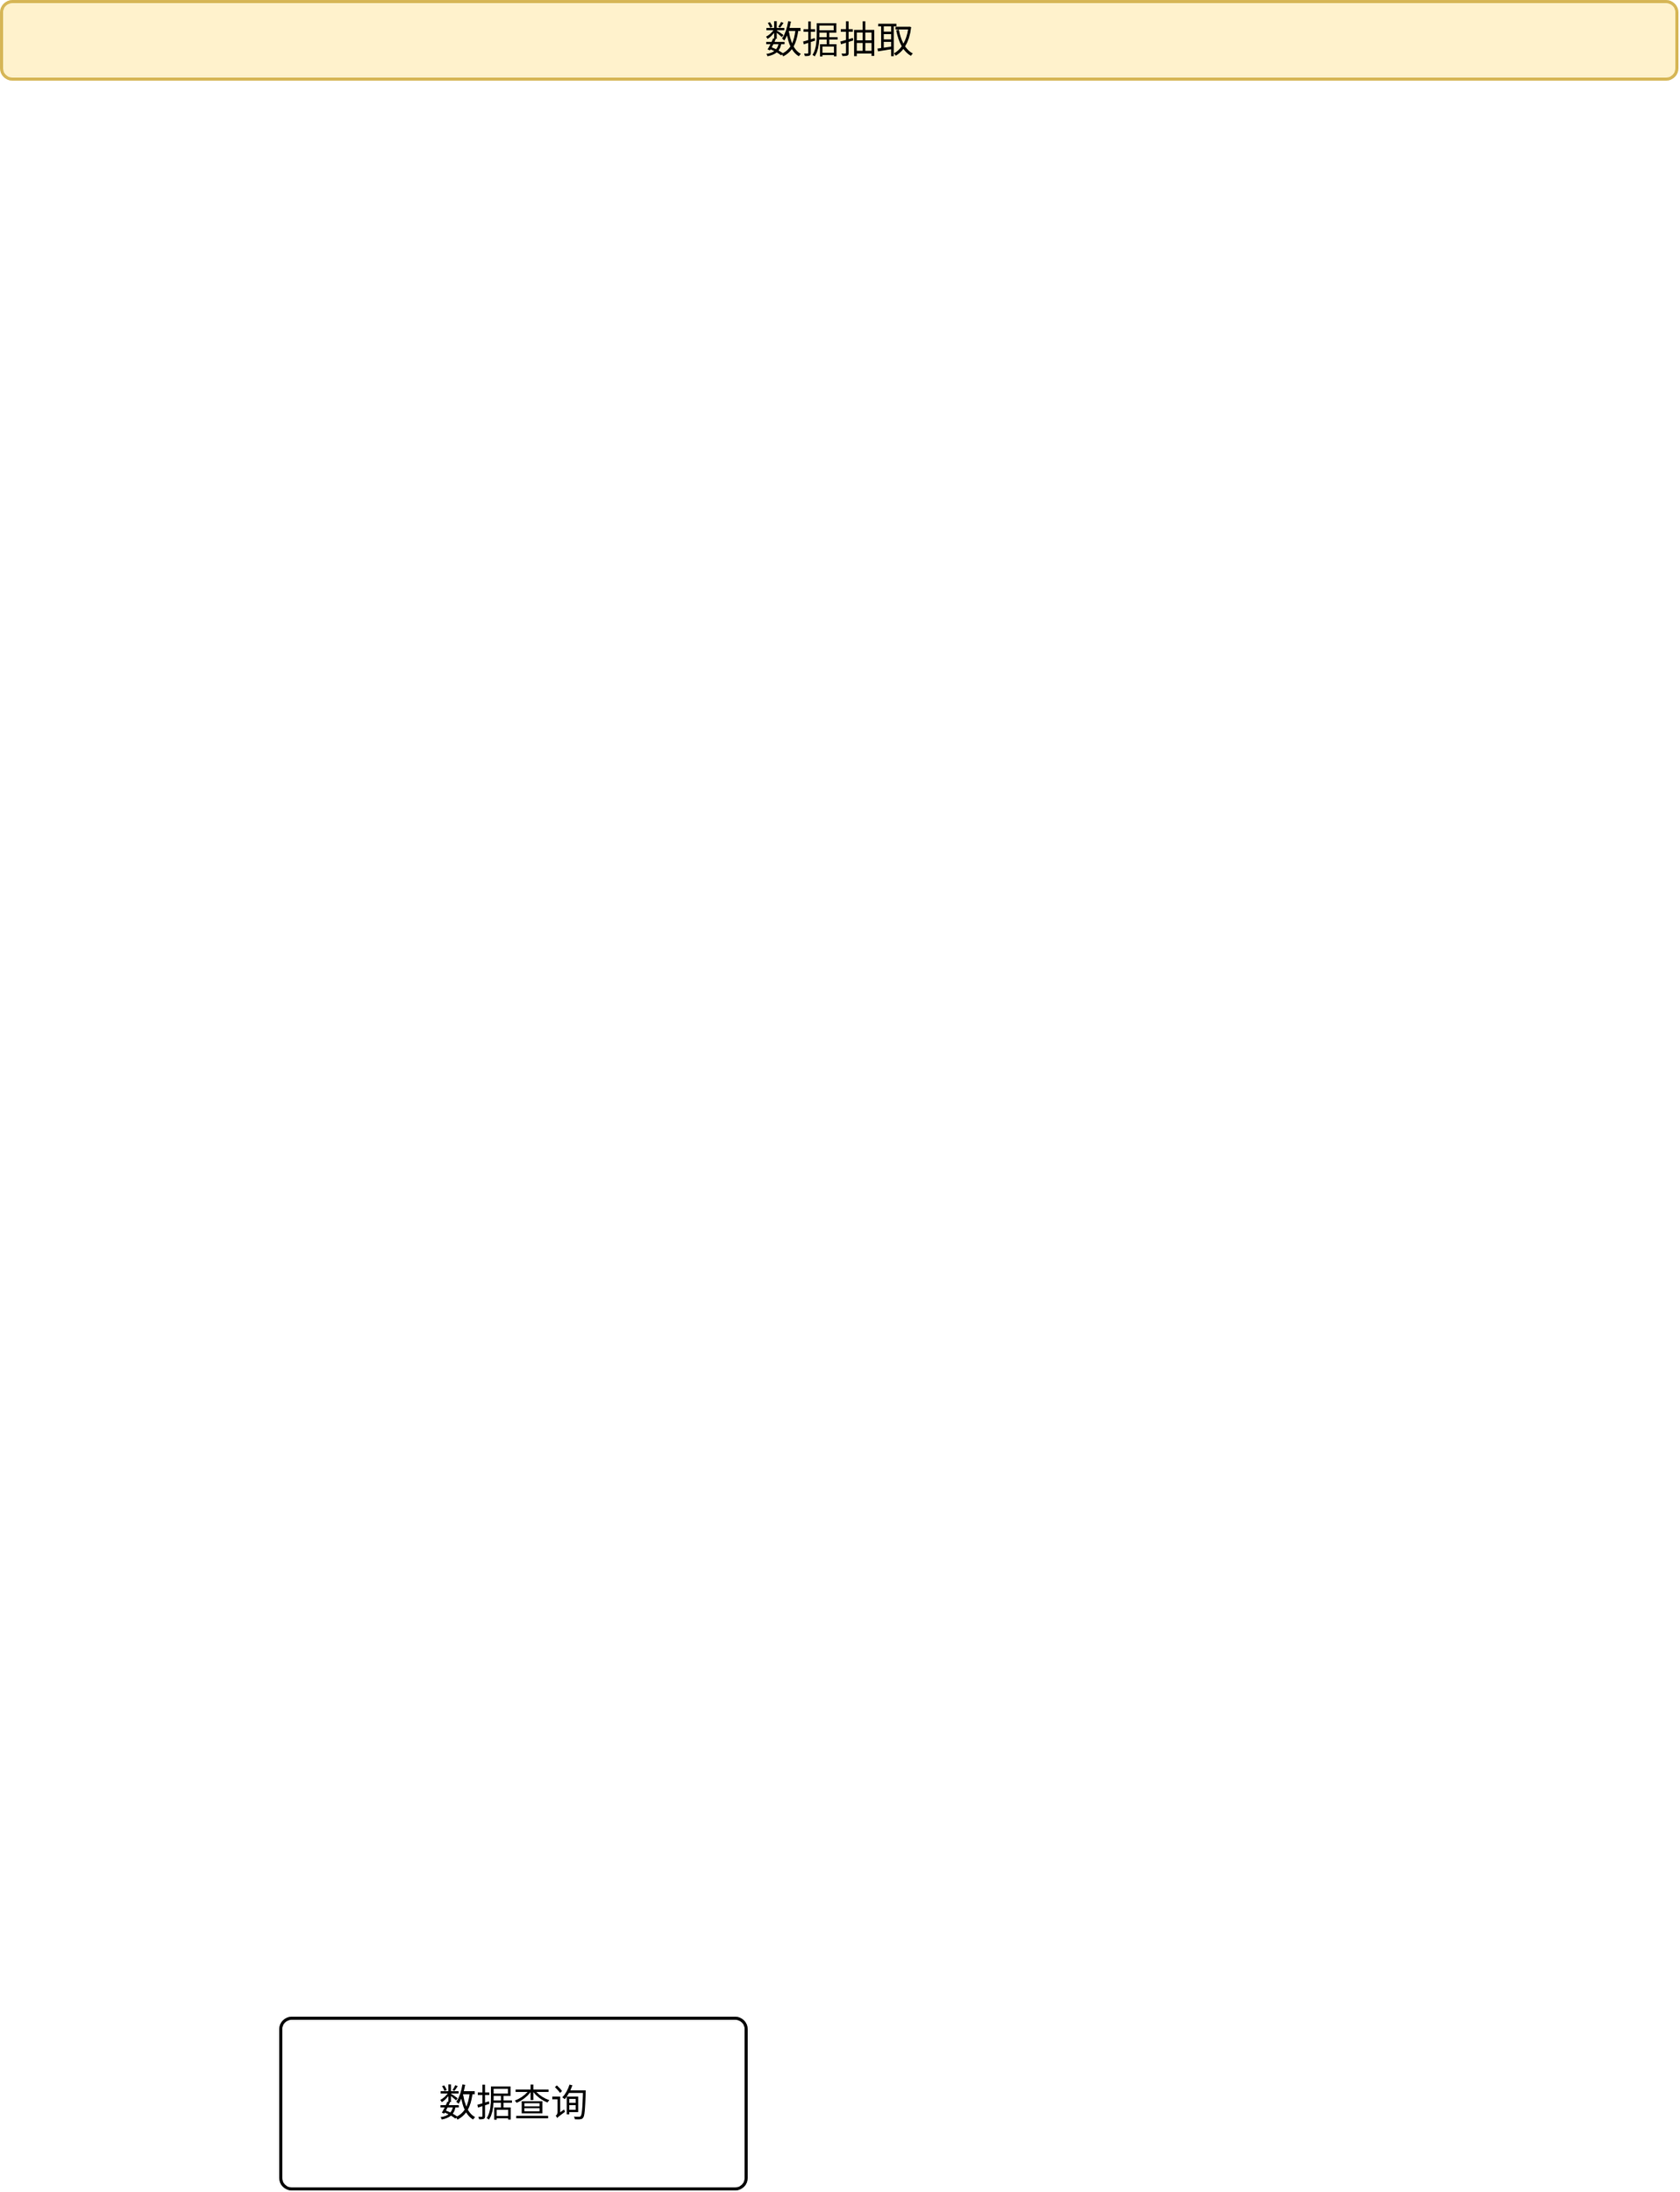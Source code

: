 <mxfile version="20.6.2" type="github">
  <diagram id="C5RBs43oDa-KdzZeNtuy" name="Page-1">
    <mxGraphModel dx="1422" dy="706" grid="1" gridSize="10" guides="1" tooltips="1" connect="1" arrows="1" fold="1" page="1" pageScale="1" pageWidth="827" pageHeight="1169" math="0" shadow="0">
      <root>
        <mxCell id="WIyWlLk6GJQsqaUBKTNV-0" />
        <mxCell id="WIyWlLk6GJQsqaUBKTNV-1" parent="WIyWlLk6GJQsqaUBKTNV-0" />
        <mxCell id="nk7Bj7bGvsP4v9pZRPrX-5" value="&lt;font style=&quot;font-size: 24px;&quot;&gt;数据抽取&lt;/font&gt;" style="rounded=1;whiteSpace=wrap;html=1;absoluteArcSize=1;arcSize=14;strokeWidth=2;fillColor=#fff2cc;strokeColor=#d6b656;" vertex="1" parent="WIyWlLk6GJQsqaUBKTNV-1">
          <mxGeometry x="90" y="40" width="1080" height="50" as="geometry" />
        </mxCell>
        <mxCell id="nk7Bj7bGvsP4v9pZRPrX-6" value="&lt;font style=&quot;font-size: 24px;&quot;&gt;数据查询&lt;/font&gt;" style="rounded=1;whiteSpace=wrap;html=1;absoluteArcSize=1;arcSize=14;strokeWidth=2;" vertex="1" parent="WIyWlLk6GJQsqaUBKTNV-1">
          <mxGeometry x="270" y="1340" width="300" height="110" as="geometry" />
        </mxCell>
      </root>
    </mxGraphModel>
  </diagram>
</mxfile>
